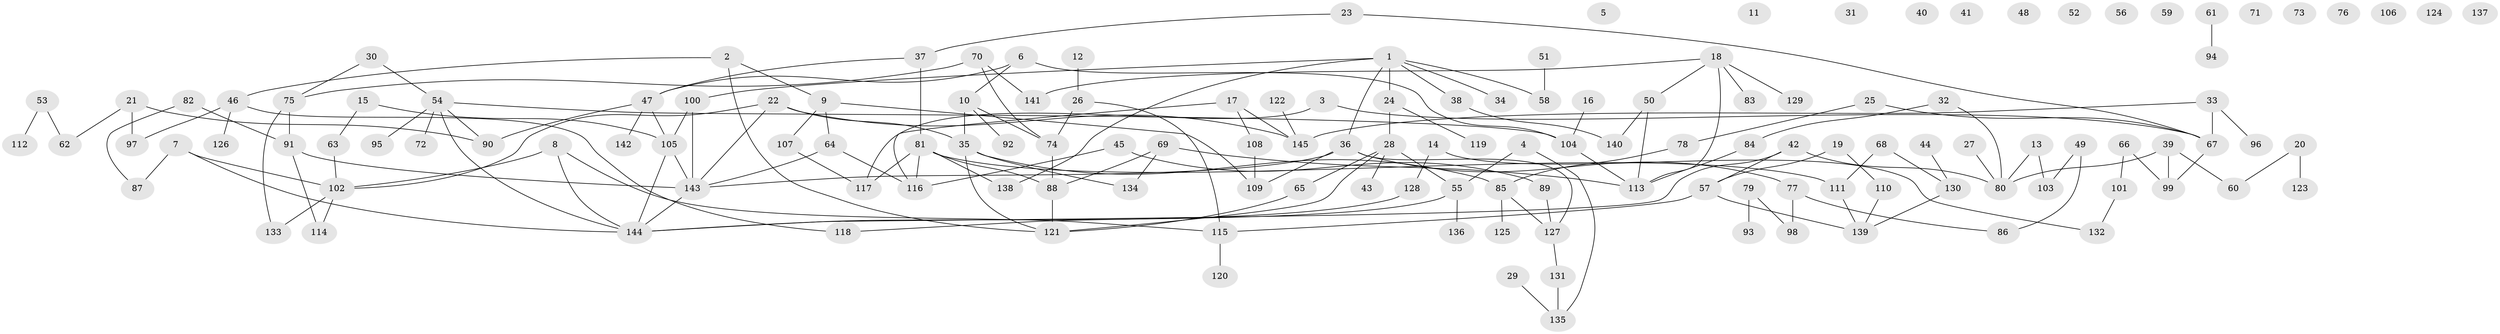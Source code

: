 // coarse degree distribution, {8: 0.02912621359223301, 5: 0.04854368932038835, 3: 0.1650485436893204, 4: 0.08737864077669903, 0: 0.1553398058252427, 6: 0.05825242718446602, 1: 0.22330097087378642, 2: 0.20388349514563106, 7: 0.019417475728155338, 9: 0.009708737864077669}
// Generated by graph-tools (version 1.1) at 2025/41/03/06/25 10:41:24]
// undirected, 145 vertices, 175 edges
graph export_dot {
graph [start="1"]
  node [color=gray90,style=filled];
  1;
  2;
  3;
  4;
  5;
  6;
  7;
  8;
  9;
  10;
  11;
  12;
  13;
  14;
  15;
  16;
  17;
  18;
  19;
  20;
  21;
  22;
  23;
  24;
  25;
  26;
  27;
  28;
  29;
  30;
  31;
  32;
  33;
  34;
  35;
  36;
  37;
  38;
  39;
  40;
  41;
  42;
  43;
  44;
  45;
  46;
  47;
  48;
  49;
  50;
  51;
  52;
  53;
  54;
  55;
  56;
  57;
  58;
  59;
  60;
  61;
  62;
  63;
  64;
  65;
  66;
  67;
  68;
  69;
  70;
  71;
  72;
  73;
  74;
  75;
  76;
  77;
  78;
  79;
  80;
  81;
  82;
  83;
  84;
  85;
  86;
  87;
  88;
  89;
  90;
  91;
  92;
  93;
  94;
  95;
  96;
  97;
  98;
  99;
  100;
  101;
  102;
  103;
  104;
  105;
  106;
  107;
  108;
  109;
  110;
  111;
  112;
  113;
  114;
  115;
  116;
  117;
  118;
  119;
  120;
  121;
  122;
  123;
  124;
  125;
  126;
  127;
  128;
  129;
  130;
  131;
  132;
  133;
  134;
  135;
  136;
  137;
  138;
  139;
  140;
  141;
  142;
  143;
  144;
  145;
  1 -- 24;
  1 -- 34;
  1 -- 36;
  1 -- 38;
  1 -- 58;
  1 -- 100;
  1 -- 138;
  2 -- 9;
  2 -- 46;
  2 -- 121;
  3 -- 67;
  3 -- 117;
  4 -- 55;
  4 -- 135;
  6 -- 10;
  6 -- 47;
  6 -- 104;
  7 -- 87;
  7 -- 102;
  7 -- 144;
  8 -- 102;
  8 -- 115;
  8 -- 144;
  9 -- 64;
  9 -- 107;
  9 -- 109;
  10 -- 35;
  10 -- 74;
  10 -- 92;
  12 -- 26;
  13 -- 80;
  13 -- 103;
  14 -- 128;
  14 -- 132;
  15 -- 63;
  15 -- 105;
  16 -- 104;
  17 -- 108;
  17 -- 116;
  17 -- 145;
  18 -- 50;
  18 -- 83;
  18 -- 113;
  18 -- 129;
  18 -- 141;
  19 -- 57;
  19 -- 110;
  20 -- 60;
  20 -- 123;
  21 -- 62;
  21 -- 90;
  21 -- 97;
  22 -- 35;
  22 -- 102;
  22 -- 143;
  22 -- 145;
  23 -- 37;
  23 -- 67;
  24 -- 28;
  24 -- 119;
  25 -- 67;
  25 -- 78;
  26 -- 74;
  26 -- 115;
  27 -- 80;
  28 -- 43;
  28 -- 55;
  28 -- 65;
  28 -- 121;
  29 -- 135;
  30 -- 54;
  30 -- 75;
  32 -- 80;
  32 -- 84;
  33 -- 67;
  33 -- 96;
  33 -- 145;
  35 -- 85;
  35 -- 121;
  35 -- 134;
  36 -- 77;
  36 -- 109;
  36 -- 127;
  36 -- 143;
  37 -- 47;
  37 -- 81;
  38 -- 140;
  39 -- 60;
  39 -- 80;
  39 -- 99;
  42 -- 57;
  42 -- 80;
  42 -- 144;
  44 -- 130;
  45 -- 89;
  45 -- 116;
  46 -- 97;
  46 -- 118;
  46 -- 126;
  47 -- 90;
  47 -- 105;
  47 -- 142;
  49 -- 86;
  49 -- 103;
  50 -- 113;
  50 -- 140;
  51 -- 58;
  53 -- 62;
  53 -- 112;
  54 -- 72;
  54 -- 90;
  54 -- 95;
  54 -- 104;
  54 -- 144;
  55 -- 118;
  55 -- 136;
  57 -- 115;
  57 -- 139;
  61 -- 94;
  63 -- 102;
  64 -- 116;
  64 -- 143;
  65 -- 121;
  66 -- 99;
  66 -- 101;
  67 -- 99;
  68 -- 111;
  68 -- 130;
  69 -- 88;
  69 -- 113;
  69 -- 134;
  70 -- 74;
  70 -- 75;
  70 -- 141;
  74 -- 88;
  75 -- 91;
  75 -- 133;
  77 -- 86;
  77 -- 98;
  78 -- 85;
  79 -- 93;
  79 -- 98;
  81 -- 88;
  81 -- 111;
  81 -- 116;
  81 -- 117;
  81 -- 138;
  82 -- 87;
  82 -- 91;
  84 -- 113;
  85 -- 125;
  85 -- 127;
  88 -- 121;
  89 -- 127;
  91 -- 114;
  91 -- 143;
  100 -- 105;
  100 -- 143;
  101 -- 132;
  102 -- 114;
  102 -- 133;
  104 -- 113;
  105 -- 143;
  105 -- 144;
  107 -- 117;
  108 -- 109;
  110 -- 139;
  111 -- 139;
  115 -- 120;
  122 -- 145;
  127 -- 131;
  128 -- 144;
  130 -- 139;
  131 -- 135;
  143 -- 144;
}
